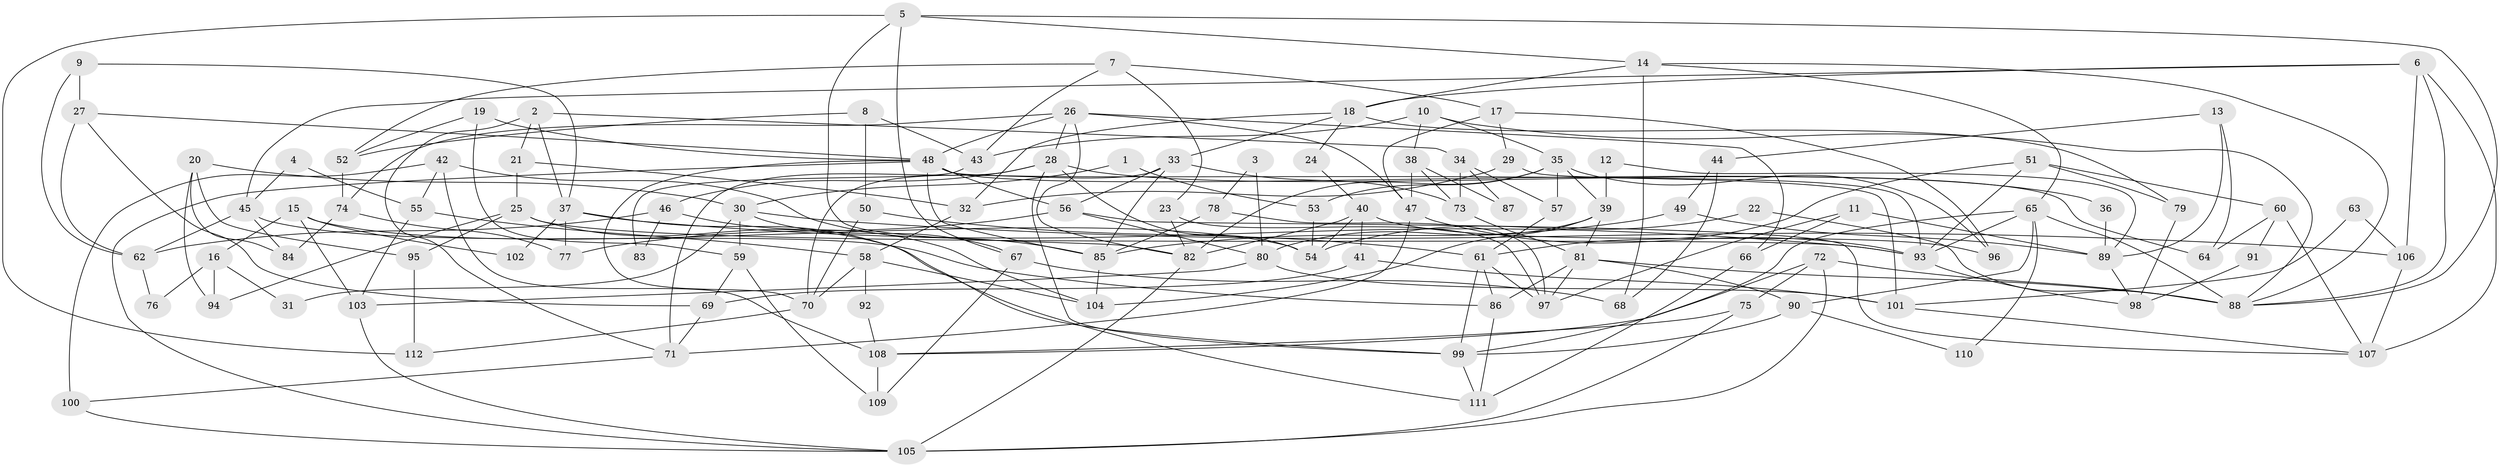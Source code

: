 // Generated by graph-tools (version 1.1) at 2025/49/03/09/25 04:49:33]
// undirected, 112 vertices, 224 edges
graph export_dot {
graph [start="1"]
  node [color=gray90,style=filled];
  1;
  2;
  3;
  4;
  5;
  6;
  7;
  8;
  9;
  10;
  11;
  12;
  13;
  14;
  15;
  16;
  17;
  18;
  19;
  20;
  21;
  22;
  23;
  24;
  25;
  26;
  27;
  28;
  29;
  30;
  31;
  32;
  33;
  34;
  35;
  36;
  37;
  38;
  39;
  40;
  41;
  42;
  43;
  44;
  45;
  46;
  47;
  48;
  49;
  50;
  51;
  52;
  53;
  54;
  55;
  56;
  57;
  58;
  59;
  60;
  61;
  62;
  63;
  64;
  65;
  66;
  67;
  68;
  69;
  70;
  71;
  72;
  73;
  74;
  75;
  76;
  77;
  78;
  79;
  80;
  81;
  82;
  83;
  84;
  85;
  86;
  87;
  88;
  89;
  90;
  91;
  92;
  93;
  94;
  95;
  96;
  97;
  98;
  99;
  100;
  101;
  102;
  103;
  104;
  105;
  106;
  107;
  108;
  109;
  110;
  111;
  112;
  1 -- 53;
  1 -- 30;
  2 -- 71;
  2 -- 34;
  2 -- 21;
  2 -- 37;
  3 -- 78;
  3 -- 80;
  4 -- 45;
  4 -- 55;
  5 -- 88;
  5 -- 67;
  5 -- 14;
  5 -- 82;
  5 -- 112;
  6 -- 107;
  6 -- 88;
  6 -- 18;
  6 -- 45;
  6 -- 106;
  7 -- 23;
  7 -- 17;
  7 -- 43;
  7 -- 52;
  8 -- 50;
  8 -- 52;
  8 -- 43;
  9 -- 27;
  9 -- 37;
  9 -- 62;
  10 -- 88;
  10 -- 43;
  10 -- 35;
  10 -- 38;
  11 -- 89;
  11 -- 66;
  11 -- 97;
  12 -- 39;
  12 -- 89;
  13 -- 64;
  13 -- 89;
  13 -- 44;
  14 -- 18;
  14 -- 65;
  14 -- 68;
  14 -- 88;
  15 -- 103;
  15 -- 54;
  15 -- 16;
  15 -- 102;
  16 -- 94;
  16 -- 31;
  16 -- 76;
  17 -- 96;
  17 -- 47;
  17 -- 29;
  18 -- 32;
  18 -- 24;
  18 -- 33;
  18 -- 79;
  19 -- 52;
  19 -- 48;
  19 -- 59;
  20 -- 30;
  20 -- 95;
  20 -- 84;
  20 -- 94;
  21 -- 25;
  21 -- 32;
  22 -- 54;
  22 -- 88;
  23 -- 82;
  23 -- 97;
  24 -- 40;
  25 -- 93;
  25 -- 99;
  25 -- 94;
  25 -- 95;
  26 -- 47;
  26 -- 48;
  26 -- 28;
  26 -- 66;
  26 -- 74;
  26 -- 82;
  27 -- 48;
  27 -- 62;
  27 -- 69;
  28 -- 99;
  28 -- 36;
  28 -- 46;
  28 -- 54;
  28 -- 71;
  29 -- 32;
  29 -- 93;
  30 -- 59;
  30 -- 106;
  30 -- 31;
  30 -- 67;
  32 -- 58;
  33 -- 85;
  33 -- 56;
  33 -- 70;
  33 -- 73;
  34 -- 57;
  34 -- 73;
  34 -- 87;
  35 -- 82;
  35 -- 39;
  35 -- 53;
  35 -- 57;
  35 -- 96;
  36 -- 89;
  37 -- 93;
  37 -- 77;
  37 -- 102;
  37 -- 111;
  38 -- 73;
  38 -- 47;
  38 -- 87;
  39 -- 81;
  39 -- 80;
  39 -- 104;
  40 -- 41;
  40 -- 82;
  40 -- 54;
  40 -- 96;
  41 -- 101;
  41 -- 69;
  42 -- 108;
  42 -- 100;
  42 -- 55;
  42 -- 85;
  43 -- 83;
  44 -- 68;
  44 -- 49;
  45 -- 62;
  45 -- 84;
  45 -- 86;
  46 -- 104;
  46 -- 62;
  46 -- 83;
  47 -- 93;
  47 -- 71;
  48 -- 85;
  48 -- 56;
  48 -- 64;
  48 -- 70;
  48 -- 101;
  48 -- 105;
  49 -- 85;
  49 -- 89;
  50 -- 61;
  50 -- 70;
  51 -- 93;
  51 -- 61;
  51 -- 60;
  51 -- 79;
  52 -- 74;
  53 -- 54;
  55 -- 103;
  55 -- 58;
  56 -- 77;
  56 -- 80;
  56 -- 107;
  57 -- 61;
  58 -- 70;
  58 -- 92;
  58 -- 104;
  59 -- 69;
  59 -- 109;
  60 -- 107;
  60 -- 64;
  60 -- 91;
  61 -- 99;
  61 -- 86;
  61 -- 97;
  62 -- 76;
  63 -- 106;
  63 -- 101;
  65 -- 99;
  65 -- 88;
  65 -- 90;
  65 -- 93;
  65 -- 110;
  66 -- 111;
  67 -- 109;
  67 -- 68;
  69 -- 71;
  70 -- 112;
  71 -- 100;
  72 -- 105;
  72 -- 88;
  72 -- 75;
  72 -- 108;
  73 -- 81;
  74 -- 84;
  74 -- 77;
  75 -- 105;
  75 -- 108;
  78 -- 97;
  78 -- 85;
  79 -- 98;
  80 -- 101;
  80 -- 103;
  81 -- 97;
  81 -- 88;
  81 -- 86;
  81 -- 90;
  82 -- 105;
  85 -- 104;
  86 -- 111;
  89 -- 98;
  90 -- 99;
  90 -- 110;
  91 -- 98;
  92 -- 108;
  93 -- 98;
  95 -- 112;
  99 -- 111;
  100 -- 105;
  101 -- 107;
  103 -- 105;
  106 -- 107;
  108 -- 109;
}
